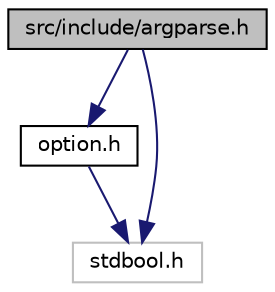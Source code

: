 digraph "src/include/argparse.h"
{
 // LATEX_PDF_SIZE
  edge [fontname="Helvetica",fontsize="10",labelfontname="Helvetica",labelfontsize="10"];
  node [fontname="Helvetica",fontsize="10",shape=record];
  Node1 [label="src/include/argparse.h",height=0.2,width=0.4,color="black", fillcolor="grey75", style="filled", fontcolor="black",tooltip="Provides stuff for argument parsing and return raw parsing result."];
  Node1 -> Node2 [color="midnightblue",fontsize="10",style="solid",fontname="Helvetica"];
  Node2 [label="option.h",height=0.2,width=0.4,color="black", fillcolor="white", style="filled",URL="$option_8h.html",tooltip="Basic functions for Option operation."];
  Node2 -> Node3 [color="midnightblue",fontsize="10",style="solid",fontname="Helvetica"];
  Node3 [label="stdbool.h",height=0.2,width=0.4,color="grey75", fillcolor="white", style="filled",tooltip=" "];
  Node1 -> Node3 [color="midnightblue",fontsize="10",style="solid",fontname="Helvetica"];
}
